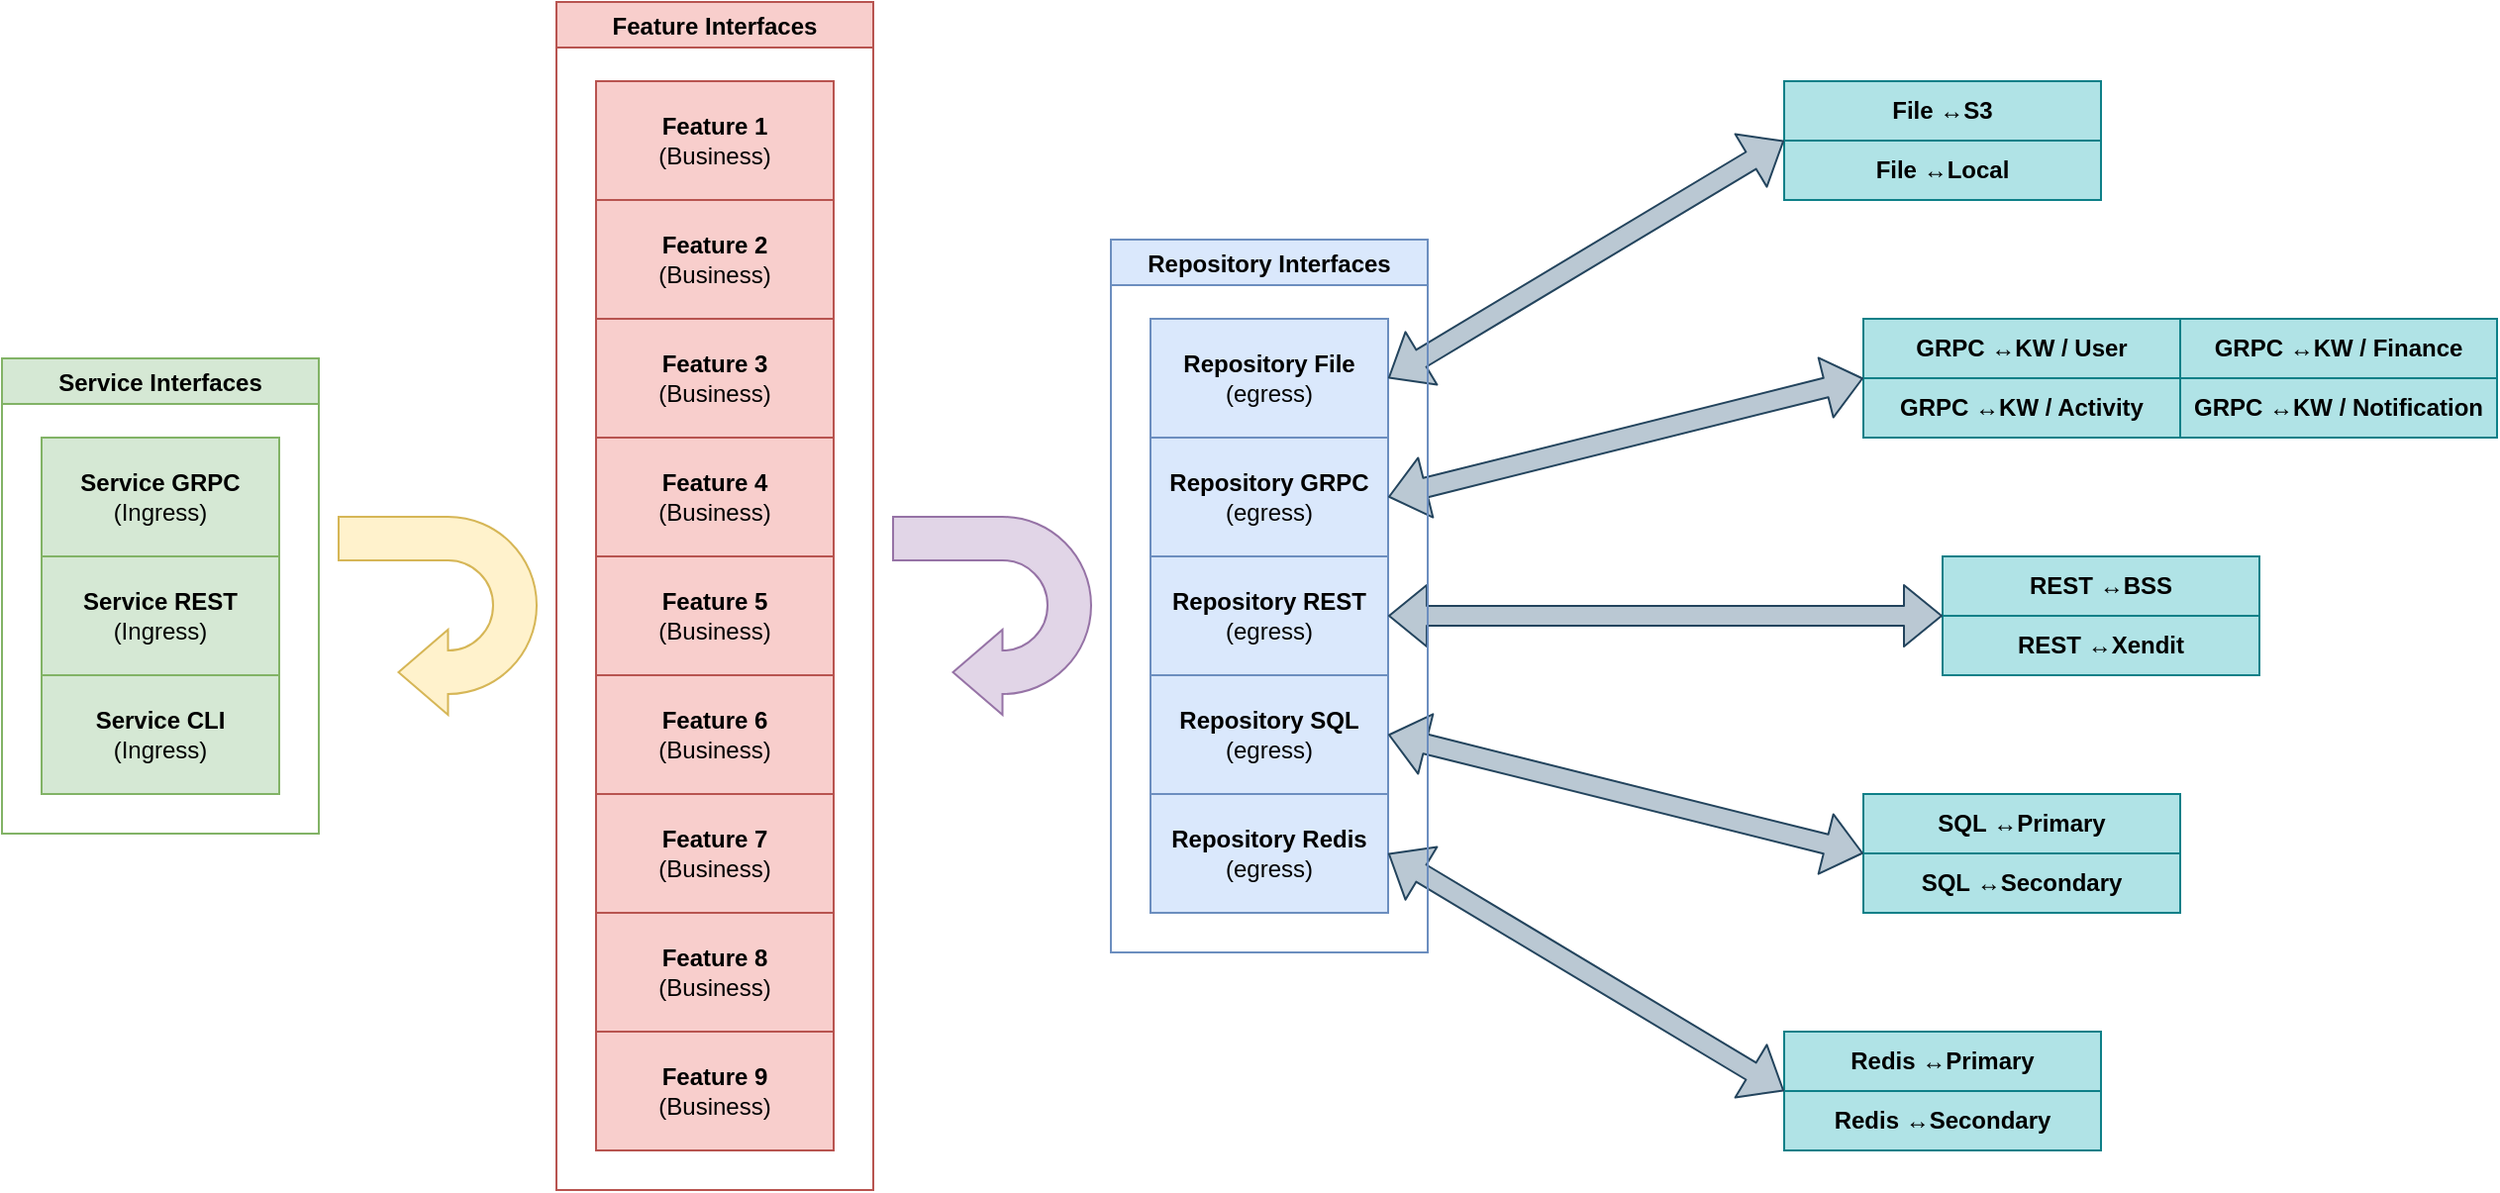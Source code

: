 <mxfile version="15.0.6" type="github">
  <diagram id="4QQ8OoEB9bRONTMcxU4o" name="Page-1">
    <mxGraphModel dx="1186" dy="796" grid="1" gridSize="10" guides="1" tooltips="1" connect="1" arrows="1" fold="1" page="1" pageScale="1" pageWidth="850" pageHeight="1100" math="0" shadow="0">
      <root>
        <mxCell id="0" />
        <mxCell id="1" parent="0" />
        <mxCell id="VQ8csryoK-aDlKXQJHOt-1" value="&lt;b&gt;Feature 4&lt;/b&gt;&lt;br&gt;(Business)" style="rounded=0;whiteSpace=wrap;html=1;fillColor=#f8cecc;strokeColor=#b85450;" vertex="1" parent="1">
          <mxGeometry x="360" y="420" width="120" height="60" as="geometry" />
        </mxCell>
        <mxCell id="VQ8csryoK-aDlKXQJHOt-2" value="&lt;b&gt;Service GRPC&lt;/b&gt;&lt;br&gt;(Ingress)" style="rounded=0;whiteSpace=wrap;html=1;fillColor=#d5e8d4;strokeColor=#82b366;" vertex="1" parent="1">
          <mxGeometry x="80" y="420" width="120" height="60" as="geometry" />
        </mxCell>
        <mxCell id="VQ8csryoK-aDlKXQJHOt-3" value="&lt;b&gt;Repository GRPC&lt;/b&gt;&lt;br&gt;(egress)" style="rounded=0;whiteSpace=wrap;html=1;fillColor=#dae8fc;strokeColor=#6c8ebf;" vertex="1" parent="1">
          <mxGeometry x="640" y="420" width="120" height="60" as="geometry" />
        </mxCell>
        <mxCell id="VQ8csryoK-aDlKXQJHOt-4" value="&lt;b&gt;Feature 5&lt;/b&gt;&lt;br&gt;(Business)" style="rounded=0;whiteSpace=wrap;html=1;fillColor=#f8cecc;strokeColor=#b85450;" vertex="1" parent="1">
          <mxGeometry x="360" y="480" width="120" height="60" as="geometry" />
        </mxCell>
        <mxCell id="VQ8csryoK-aDlKXQJHOt-5" value="&lt;b&gt;Service REST&lt;/b&gt;&lt;br&gt;(Ingress)" style="rounded=0;whiteSpace=wrap;html=1;fillColor=#d5e8d4;strokeColor=#82b366;" vertex="1" parent="1">
          <mxGeometry x="80" y="480" width="120" height="60" as="geometry" />
        </mxCell>
        <mxCell id="VQ8csryoK-aDlKXQJHOt-6" value="&lt;b&gt;Repository REST&lt;/b&gt;&lt;br&gt;(egress)" style="rounded=0;whiteSpace=wrap;html=1;fillColor=#dae8fc;strokeColor=#6c8ebf;" vertex="1" parent="1">
          <mxGeometry x="640" y="480" width="120" height="60" as="geometry" />
        </mxCell>
        <mxCell id="VQ8csryoK-aDlKXQJHOt-7" value="&lt;b&gt;Feature 6&lt;/b&gt;&lt;br&gt;(Business)" style="rounded=0;whiteSpace=wrap;html=1;fillColor=#f8cecc;strokeColor=#b85450;" vertex="1" parent="1">
          <mxGeometry x="360" y="540" width="120" height="60" as="geometry" />
        </mxCell>
        <mxCell id="VQ8csryoK-aDlKXQJHOt-8" value="&lt;b&gt;Service CLI&lt;/b&gt;&lt;br&gt;(Ingress)" style="rounded=0;whiteSpace=wrap;html=1;fillColor=#d5e8d4;strokeColor=#82b366;" vertex="1" parent="1">
          <mxGeometry x="80" y="540" width="120" height="60" as="geometry" />
        </mxCell>
        <mxCell id="VQ8csryoK-aDlKXQJHOt-9" value="&lt;b&gt;Repository SQL&lt;/b&gt;&lt;br&gt;(egress)" style="rounded=0;whiteSpace=wrap;html=1;fillColor=#dae8fc;strokeColor=#6c8ebf;" vertex="1" parent="1">
          <mxGeometry x="640" y="540" width="120" height="60" as="geometry" />
        </mxCell>
        <mxCell id="VQ8csryoK-aDlKXQJHOt-18" value="&lt;b&gt;Repository Redis&lt;/b&gt;&lt;br&gt;(egress)" style="rounded=0;whiteSpace=wrap;html=1;fillColor=#dae8fc;strokeColor=#6c8ebf;" vertex="1" parent="1">
          <mxGeometry x="640" y="600" width="120" height="60" as="geometry" />
        </mxCell>
        <mxCell id="VQ8csryoK-aDlKXQJHOt-26" value="" style="html=1;shadow=0;dashed=0;align=center;verticalAlign=middle;shape=mxgraph.arrows2.uTurnArrow;dy=11;arrowHead=43;dx2=25;fillColor=#fff2cc;strokeWidth=1;direction=west;strokeColor=#d6b656;" vertex="1" parent="1">
          <mxGeometry x="230" y="460" width="100" height="100" as="geometry" />
        </mxCell>
        <mxCell id="VQ8csryoK-aDlKXQJHOt-27" value="" style="html=1;shadow=0;dashed=0;align=center;verticalAlign=middle;shape=mxgraph.arrows2.uTurnArrow;dy=11;arrowHead=43;dx2=25;fillColor=#e1d5e7;strokeWidth=1;direction=west;strokeColor=#9673a6;" vertex="1" parent="1">
          <mxGeometry x="510" y="460" width="100" height="100" as="geometry" />
        </mxCell>
        <mxCell id="VQ8csryoK-aDlKXQJHOt-28" value="&lt;b&gt;Repository File&lt;/b&gt;&lt;br&gt;(egress)" style="rounded=0;whiteSpace=wrap;html=1;fillColor=#dae8fc;strokeColor=#6c8ebf;" vertex="1" parent="1">
          <mxGeometry x="640" y="360" width="120" height="60" as="geometry" />
        </mxCell>
        <mxCell id="VQ8csryoK-aDlKXQJHOt-31" value="&lt;b&gt;Feature 3&lt;/b&gt;&lt;br&gt;(Business)" style="rounded=0;whiteSpace=wrap;html=1;fillColor=#f8cecc;strokeColor=#b85450;" vertex="1" parent="1">
          <mxGeometry x="360" y="360" width="120" height="60" as="geometry" />
        </mxCell>
        <mxCell id="VQ8csryoK-aDlKXQJHOt-32" value="&lt;b&gt;Feature 7&lt;/b&gt;&lt;br&gt;(Business)" style="rounded=0;whiteSpace=wrap;html=1;fillColor=#f8cecc;strokeColor=#b85450;" vertex="1" parent="1">
          <mxGeometry x="360" y="600" width="120" height="60" as="geometry" />
        </mxCell>
        <mxCell id="VQ8csryoK-aDlKXQJHOt-33" value="&lt;b&gt;Feature 2&lt;/b&gt;&lt;br&gt;(Business)" style="rounded=0;whiteSpace=wrap;html=1;fillColor=#f8cecc;strokeColor=#b85450;" vertex="1" parent="1">
          <mxGeometry x="360" y="300" width="120" height="60" as="geometry" />
        </mxCell>
        <mxCell id="VQ8csryoK-aDlKXQJHOt-34" value="&lt;b&gt;Feature 8&lt;/b&gt;&lt;br&gt;(Business)" style="rounded=0;whiteSpace=wrap;html=1;fillColor=#f8cecc;strokeColor=#b85450;" vertex="1" parent="1">
          <mxGeometry x="360" y="660" width="120" height="60" as="geometry" />
        </mxCell>
        <mxCell id="VQ8csryoK-aDlKXQJHOt-35" value="&lt;b&gt;Feature 9&lt;/b&gt;&lt;br&gt;(Business)" style="rounded=0;whiteSpace=wrap;html=1;fillColor=#f8cecc;strokeColor=#b85450;" vertex="1" parent="1">
          <mxGeometry x="360" y="720" width="120" height="60" as="geometry" />
        </mxCell>
        <mxCell id="VQ8csryoK-aDlKXQJHOt-37" value="&lt;b&gt;Feature 1&lt;/b&gt;&lt;br&gt;(Business)" style="rounded=0;whiteSpace=wrap;html=1;fillColor=#f8cecc;strokeColor=#b85450;" vertex="1" parent="1">
          <mxGeometry x="360" y="240" width="120" height="60" as="geometry" />
        </mxCell>
        <mxCell id="VQ8csryoK-aDlKXQJHOt-38" value="&lt;b&gt;REST ↔️BSS&lt;/b&gt;" style="rounded=0;whiteSpace=wrap;html=1;fillColor=#b0e3e6;strokeColor=#0e8088;" vertex="1" parent="1">
          <mxGeometry x="1040" y="480" width="160" height="30" as="geometry" />
        </mxCell>
        <mxCell id="VQ8csryoK-aDlKXQJHOt-39" value="&lt;b&gt;REST&amp;nbsp;&lt;/b&gt;&lt;b&gt;↔️&lt;/b&gt;&lt;b&gt;Xendit&lt;/b&gt;" style="rounded=0;whiteSpace=wrap;html=1;fillColor=#b0e3e6;strokeColor=#0e8088;" vertex="1" parent="1">
          <mxGeometry x="1040" y="510" width="160" height="30" as="geometry" />
        </mxCell>
        <mxCell id="VQ8csryoK-aDlKXQJHOt-40" value="&lt;b&gt;GRPC&amp;nbsp;&lt;/b&gt;&lt;b&gt;↔️&lt;/b&gt;&lt;b&gt;KW / User&lt;/b&gt;" style="rounded=0;whiteSpace=wrap;html=1;fillColor=#b0e3e6;strokeColor=#0e8088;" vertex="1" parent="1">
          <mxGeometry x="1000" y="360" width="160" height="30" as="geometry" />
        </mxCell>
        <mxCell id="VQ8csryoK-aDlKXQJHOt-43" value="&lt;b&gt;SQL&amp;nbsp;&lt;/b&gt;&lt;b&gt;↔️&lt;/b&gt;&lt;b&gt;Primary&lt;/b&gt;" style="rounded=0;whiteSpace=wrap;html=1;fillColor=#b0e3e6;strokeColor=#0e8088;" vertex="1" parent="1">
          <mxGeometry x="1000" y="600" width="160" height="30" as="geometry" />
        </mxCell>
        <mxCell id="VQ8csryoK-aDlKXQJHOt-44" value="&lt;b&gt;GRPC&amp;nbsp;&lt;/b&gt;&lt;b&gt;↔️&lt;/b&gt;&lt;b&gt;KW / Activity&lt;/b&gt;" style="rounded=0;whiteSpace=wrap;html=1;fillColor=#b0e3e6;strokeColor=#0e8088;" vertex="1" parent="1">
          <mxGeometry x="1000" y="390" width="160" height="30" as="geometry" />
        </mxCell>
        <mxCell id="VQ8csryoK-aDlKXQJHOt-45" value="&lt;b&gt;Redis&amp;nbsp;&lt;/b&gt;&lt;b&gt;↔️&lt;/b&gt;&lt;b&gt;Primary&lt;/b&gt;" style="rounded=0;whiteSpace=wrap;html=1;fillColor=#b0e3e6;strokeColor=#0e8088;" vertex="1" parent="1">
          <mxGeometry x="960" y="720" width="160" height="30" as="geometry" />
        </mxCell>
        <mxCell id="VQ8csryoK-aDlKXQJHOt-46" value="&lt;b&gt;SQL&amp;nbsp;&lt;/b&gt;&lt;b&gt;↔️&lt;/b&gt;&lt;b&gt;Secondary&lt;/b&gt;" style="rounded=0;whiteSpace=wrap;html=1;fillColor=#b0e3e6;strokeColor=#0e8088;" vertex="1" parent="1">
          <mxGeometry x="1000" y="630" width="160" height="30" as="geometry" />
        </mxCell>
        <mxCell id="VQ8csryoK-aDlKXQJHOt-47" value="&lt;b&gt;Redis&amp;nbsp;&lt;/b&gt;&lt;b&gt;↔️&lt;/b&gt;&lt;b&gt;Secondary&lt;/b&gt;" style="rounded=0;whiteSpace=wrap;html=1;fillColor=#b0e3e6;strokeColor=#0e8088;" vertex="1" parent="1">
          <mxGeometry x="960" y="750" width="160" height="30" as="geometry" />
        </mxCell>
        <mxCell id="VQ8csryoK-aDlKXQJHOt-48" value="&lt;b&gt;GRPC&amp;nbsp;&lt;/b&gt;&lt;b&gt;↔️&lt;/b&gt;&lt;b&gt;KW / Finance&lt;/b&gt;" style="rounded=0;whiteSpace=wrap;html=1;fillColor=#b0e3e6;strokeColor=#0e8088;" vertex="1" parent="1">
          <mxGeometry x="1160" y="360" width="160" height="30" as="geometry" />
        </mxCell>
        <mxCell id="VQ8csryoK-aDlKXQJHOt-49" value="&lt;b&gt;GRPC&amp;nbsp;&lt;/b&gt;&lt;b&gt;↔️&lt;/b&gt;&lt;b&gt;KW / Notification&lt;/b&gt;" style="rounded=0;whiteSpace=wrap;html=1;fillColor=#b0e3e6;strokeColor=#0e8088;" vertex="1" parent="1">
          <mxGeometry x="1160" y="390" width="160" height="30" as="geometry" />
        </mxCell>
        <mxCell id="VQ8csryoK-aDlKXQJHOt-52" value="" style="shape=flexArrow;endArrow=classic;startArrow=classic;html=1;strokeWidth=1;entryX=0;entryY=1;entryDx=0;entryDy=0;exitX=1;exitY=0.5;exitDx=0;exitDy=0;fillColor=#bac8d3;strokeColor=#23445d;" edge="1" parent="1" source="VQ8csryoK-aDlKXQJHOt-3" target="VQ8csryoK-aDlKXQJHOt-40">
          <mxGeometry width="100" height="100" relative="1" as="geometry">
            <mxPoint x="710" y="590" as="sourcePoint" />
            <mxPoint x="810" y="490" as="targetPoint" />
          </mxGeometry>
        </mxCell>
        <mxCell id="VQ8csryoK-aDlKXQJHOt-53" value="" style="shape=flexArrow;endArrow=classic;startArrow=classic;html=1;strokeWidth=1;entryX=0;entryY=0;entryDx=0;entryDy=0;exitX=1;exitY=0.5;exitDx=0;exitDy=0;fillColor=#bac8d3;strokeColor=#23445d;" edge="1" parent="1" source="VQ8csryoK-aDlKXQJHOt-6" target="VQ8csryoK-aDlKXQJHOt-39">
          <mxGeometry width="100" height="100" relative="1" as="geometry">
            <mxPoint x="770" y="460" as="sourcePoint" />
            <mxPoint x="1010" y="400" as="targetPoint" />
          </mxGeometry>
        </mxCell>
        <mxCell id="VQ8csryoK-aDlKXQJHOt-54" value="" style="shape=flexArrow;endArrow=classic;startArrow=classic;html=1;strokeWidth=1;entryX=0;entryY=0;entryDx=0;entryDy=0;exitX=1;exitY=0.5;exitDx=0;exitDy=0;fillColor=#bac8d3;strokeColor=#23445d;" edge="1" parent="1" source="VQ8csryoK-aDlKXQJHOt-9" target="VQ8csryoK-aDlKXQJHOt-46">
          <mxGeometry width="100" height="100" relative="1" as="geometry">
            <mxPoint x="770" y="520" as="sourcePoint" />
            <mxPoint x="1010" y="520" as="targetPoint" />
          </mxGeometry>
        </mxCell>
        <mxCell id="VQ8csryoK-aDlKXQJHOt-55" value="" style="shape=flexArrow;endArrow=classic;startArrow=classic;html=1;strokeWidth=1;entryX=0;entryY=1;entryDx=0;entryDy=0;exitX=1;exitY=0.5;exitDx=0;exitDy=0;fillColor=#bac8d3;strokeColor=#23445d;" edge="1" parent="1" source="VQ8csryoK-aDlKXQJHOt-18" target="VQ8csryoK-aDlKXQJHOt-45">
          <mxGeometry width="100" height="100" relative="1" as="geometry">
            <mxPoint x="770" y="580" as="sourcePoint" />
            <mxPoint x="1010" y="640" as="targetPoint" />
          </mxGeometry>
        </mxCell>
        <mxCell id="VQ8csryoK-aDlKXQJHOt-56" value="&lt;b&gt;File&amp;nbsp;&lt;/b&gt;&lt;b&gt;↔️&lt;/b&gt;&lt;b&gt;Local&lt;/b&gt;" style="rounded=0;whiteSpace=wrap;html=1;fillColor=#b0e3e6;strokeColor=#0e8088;" vertex="1" parent="1">
          <mxGeometry x="960" y="270" width="160" height="30" as="geometry" />
        </mxCell>
        <mxCell id="VQ8csryoK-aDlKXQJHOt-57" value="&lt;b&gt;File&amp;nbsp;&lt;/b&gt;&lt;b&gt;↔️&lt;/b&gt;&lt;b&gt;S3&lt;/b&gt;" style="rounded=0;whiteSpace=wrap;html=1;fillColor=#b0e3e6;strokeColor=#0e8088;" vertex="1" parent="1">
          <mxGeometry x="960" y="240" width="160" height="30" as="geometry" />
        </mxCell>
        <mxCell id="VQ8csryoK-aDlKXQJHOt-58" value="" style="shape=flexArrow;endArrow=classic;startArrow=classic;html=1;strokeWidth=1;entryX=0;entryY=0;entryDx=0;entryDy=0;exitX=1;exitY=0.5;exitDx=0;exitDy=0;fillColor=#bac8d3;strokeColor=#23445d;" edge="1" parent="1" source="VQ8csryoK-aDlKXQJHOt-28" target="VQ8csryoK-aDlKXQJHOt-56">
          <mxGeometry width="100" height="100" relative="1" as="geometry">
            <mxPoint x="770" y="460" as="sourcePoint" />
            <mxPoint x="1010" y="400" as="targetPoint" />
          </mxGeometry>
        </mxCell>
        <mxCell id="VQ8csryoK-aDlKXQJHOt-59" value="Repository Interfaces" style="swimlane;strokeWidth=1;fillColor=#dae8fc;strokeColor=#6c8ebf;" vertex="1" parent="1">
          <mxGeometry x="620" y="320" width="160" height="360" as="geometry">
            <mxRectangle x="620" y="320" width="160" height="23" as="alternateBounds" />
          </mxGeometry>
        </mxCell>
        <mxCell id="VQ8csryoK-aDlKXQJHOt-66" value="Feature Interfaces" style="swimlane;strokeWidth=1;fillColor=#f8cecc;strokeColor=#b85450;" vertex="1" parent="1">
          <mxGeometry x="340" y="200" width="160" height="600" as="geometry">
            <mxRectangle x="620" y="320" width="160" height="23" as="alternateBounds" />
          </mxGeometry>
        </mxCell>
        <mxCell id="VQ8csryoK-aDlKXQJHOt-67" value="Service Interfaces" style="swimlane;strokeWidth=1;fillColor=#d5e8d4;strokeColor=#82b366;" vertex="1" parent="1">
          <mxGeometry x="60" y="380" width="160" height="240" as="geometry">
            <mxRectangle x="620" y="320" width="160" height="23" as="alternateBounds" />
          </mxGeometry>
        </mxCell>
      </root>
    </mxGraphModel>
  </diagram>
</mxfile>
